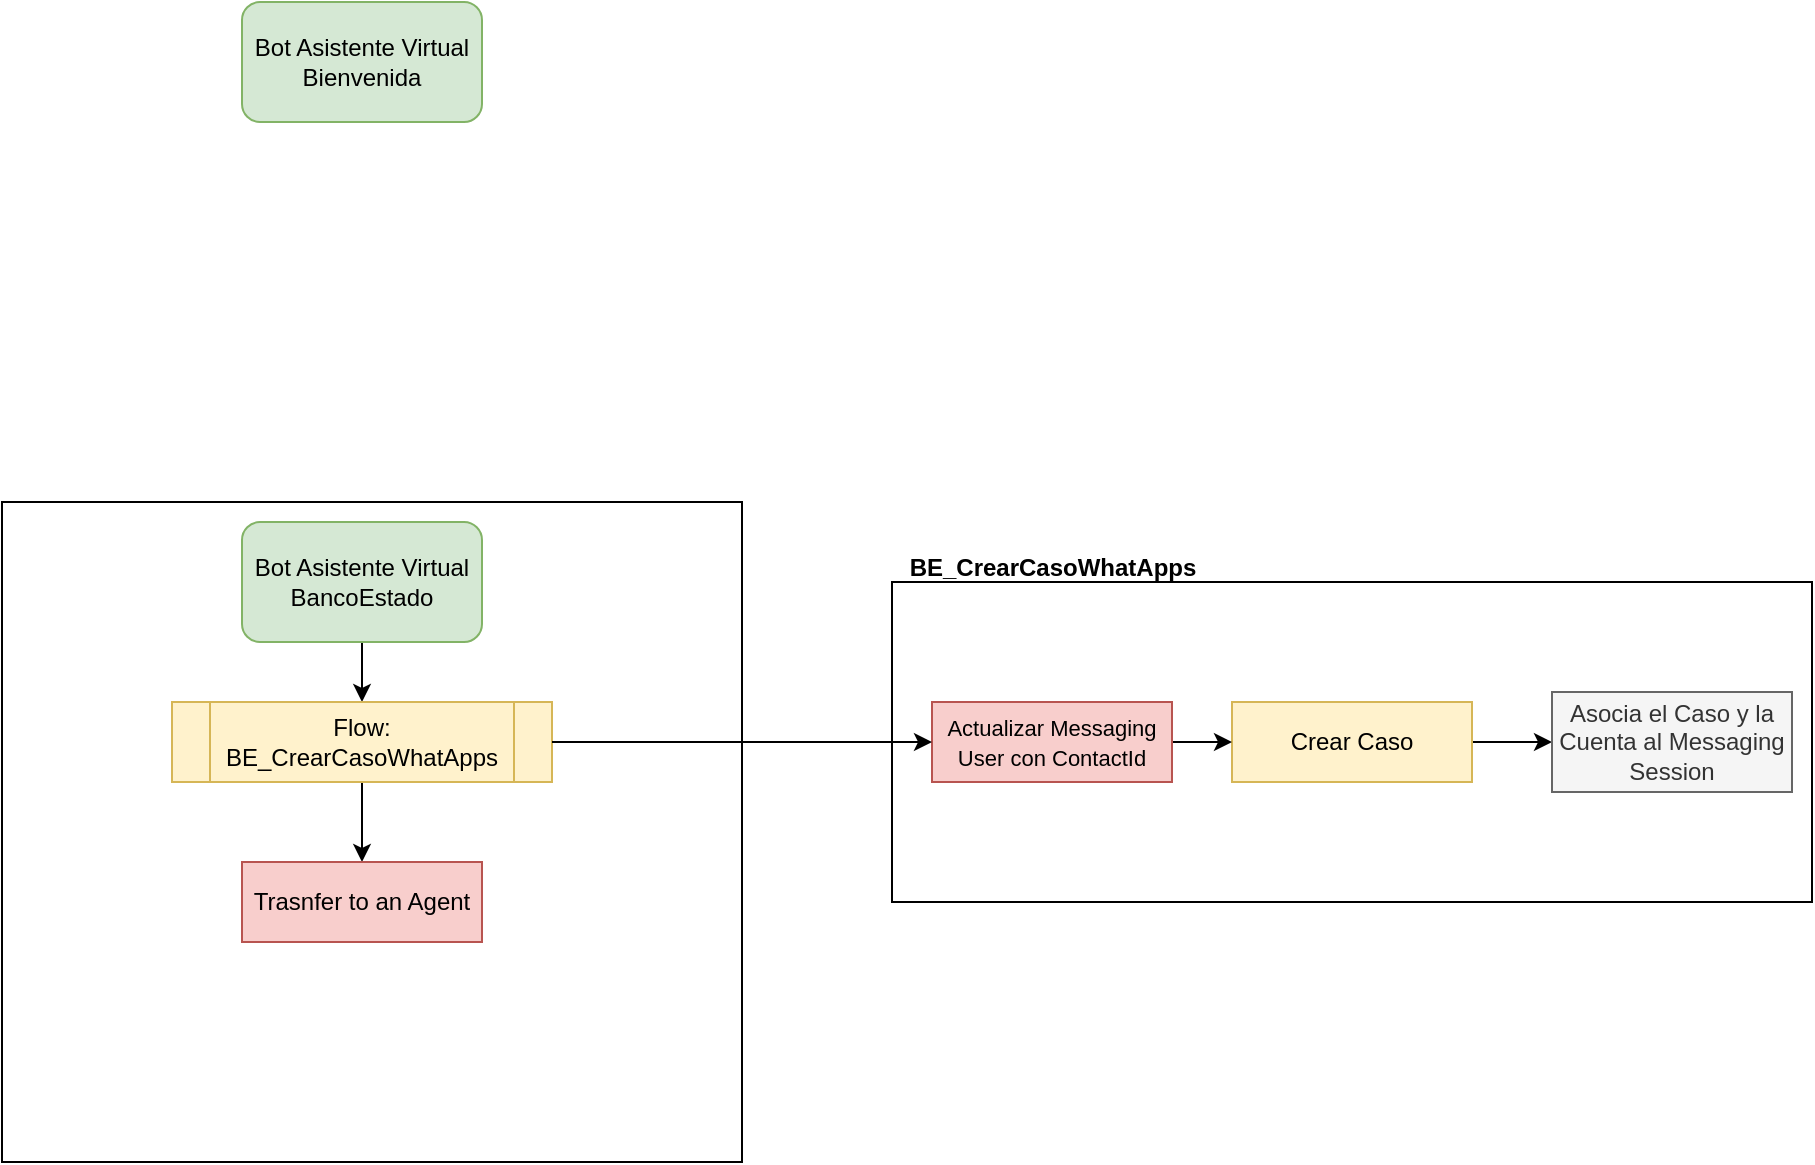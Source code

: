 <mxfile version="21.3.4" type="github">
  <diagram name="Página-1" id="hWN9vhUBiVR1TZeYfWaT">
    <mxGraphModel dx="1232" dy="1114" grid="1" gridSize="10" guides="1" tooltips="1" connect="1" arrows="1" fold="1" page="1" pageScale="1" pageWidth="1169" pageHeight="827" math="0" shadow="0">
      <root>
        <mxCell id="0" />
        <mxCell id="1" parent="0" />
        <mxCell id="GmA8aaKJzL0phLEd4u3k-1" value="Bot Asistente Virtual Bienvenida" style="rounded=1;whiteSpace=wrap;html=1;fillColor=#d5e8d4;strokeColor=#82b366;" vertex="1" parent="1">
          <mxGeometry x="260" y="70" width="120" height="60" as="geometry" />
        </mxCell>
        <mxCell id="GmA8aaKJzL0phLEd4u3k-3" value="" style="rounded=0;whiteSpace=wrap;html=1;" vertex="1" parent="1">
          <mxGeometry x="140" y="320" width="370" height="330" as="geometry" />
        </mxCell>
        <mxCell id="GmA8aaKJzL0phLEd4u3k-5" value="" style="edgeStyle=orthogonalEdgeStyle;rounded=0;orthogonalLoop=1;jettySize=auto;html=1;" edge="1" parent="1" source="GmA8aaKJzL0phLEd4u3k-2" target="GmA8aaKJzL0phLEd4u3k-4">
          <mxGeometry relative="1" as="geometry" />
        </mxCell>
        <mxCell id="GmA8aaKJzL0phLEd4u3k-2" value="Bot Asistente Virtual BancoEstado" style="rounded=1;whiteSpace=wrap;html=1;fillColor=#d5e8d4;strokeColor=#82b366;" vertex="1" parent="1">
          <mxGeometry x="260" y="330" width="120" height="60" as="geometry" />
        </mxCell>
        <mxCell id="GmA8aaKJzL0phLEd4u3k-7" value="" style="edgeStyle=orthogonalEdgeStyle;rounded=0;orthogonalLoop=1;jettySize=auto;html=1;" edge="1" parent="1" source="GmA8aaKJzL0phLEd4u3k-4" target="GmA8aaKJzL0phLEd4u3k-6">
          <mxGeometry relative="1" as="geometry" />
        </mxCell>
        <mxCell id="GmA8aaKJzL0phLEd4u3k-4" value="Flow: BE_CrearCasoWhatApps" style="shape=process;whiteSpace=wrap;html=1;backgroundOutline=1;fillColor=#fff2cc;strokeColor=#d6b656;" vertex="1" parent="1">
          <mxGeometry x="225" y="420" width="190" height="40" as="geometry" />
        </mxCell>
        <mxCell id="GmA8aaKJzL0phLEd4u3k-6" value="Trasnfer to an Agent" style="rounded=0;whiteSpace=wrap;html=1;fillColor=#f8cecc;strokeColor=#b85450;" vertex="1" parent="1">
          <mxGeometry x="260" y="500" width="120" height="40" as="geometry" />
        </mxCell>
        <mxCell id="GmA8aaKJzL0phLEd4u3k-10" value="" style="rounded=0;whiteSpace=wrap;html=1;" vertex="1" parent="1">
          <mxGeometry x="585" y="360" width="460" height="160" as="geometry" />
        </mxCell>
        <mxCell id="GmA8aaKJzL0phLEd4u3k-14" value="" style="edgeStyle=orthogonalEdgeStyle;rounded=0;orthogonalLoop=1;jettySize=auto;html=1;" edge="1" parent="1" source="GmA8aaKJzL0phLEd4u3k-9" target="GmA8aaKJzL0phLEd4u3k-13">
          <mxGeometry relative="1" as="geometry" />
        </mxCell>
        <mxCell id="GmA8aaKJzL0phLEd4u3k-9" value="Crear Caso" style="rounded=0;whiteSpace=wrap;html=1;fillColor=#fff2cc;strokeColor=#d6b656;" vertex="1" parent="1">
          <mxGeometry x="755" y="420" width="120" height="40" as="geometry" />
        </mxCell>
        <mxCell id="GmA8aaKJzL0phLEd4u3k-12" value="" style="edgeStyle=orthogonalEdgeStyle;rounded=0;orthogonalLoop=1;jettySize=auto;html=1;" edge="1" parent="1" source="GmA8aaKJzL0phLEd4u3k-11" target="GmA8aaKJzL0phLEd4u3k-9">
          <mxGeometry relative="1" as="geometry" />
        </mxCell>
        <mxCell id="GmA8aaKJzL0phLEd4u3k-11" value="&lt;font style=&quot;font-size: 11px;&quot;&gt;Actualizar Messaging User con ContactId&lt;/font&gt;" style="rounded=0;whiteSpace=wrap;html=1;fillColor=#f8cecc;strokeColor=#b85450;" vertex="1" parent="1">
          <mxGeometry x="605" y="420" width="120" height="40" as="geometry" />
        </mxCell>
        <mxCell id="GmA8aaKJzL0phLEd4u3k-13" value="Asocia el Caso y la Cuenta al Messaging Session" style="rounded=0;whiteSpace=wrap;html=1;fillColor=#f5f5f5;strokeColor=#666666;fontColor=#333333;" vertex="1" parent="1">
          <mxGeometry x="915" y="415" width="120" height="50" as="geometry" />
        </mxCell>
        <mxCell id="GmA8aaKJzL0phLEd4u3k-15" style="edgeStyle=orthogonalEdgeStyle;rounded=0;orthogonalLoop=1;jettySize=auto;html=1;entryX=0;entryY=0.5;entryDx=0;entryDy=0;" edge="1" parent="1" source="GmA8aaKJzL0phLEd4u3k-4" target="GmA8aaKJzL0phLEd4u3k-11">
          <mxGeometry relative="1" as="geometry" />
        </mxCell>
        <mxCell id="GmA8aaKJzL0phLEd4u3k-16" value="BE_CrearCasoWhatApps" style="text;html=1;align=center;verticalAlign=middle;resizable=0;points=[];autosize=1;strokeColor=none;fillColor=none;fontStyle=1" vertex="1" parent="1">
          <mxGeometry x="580" y="338" width="170" height="30" as="geometry" />
        </mxCell>
      </root>
    </mxGraphModel>
  </diagram>
</mxfile>
